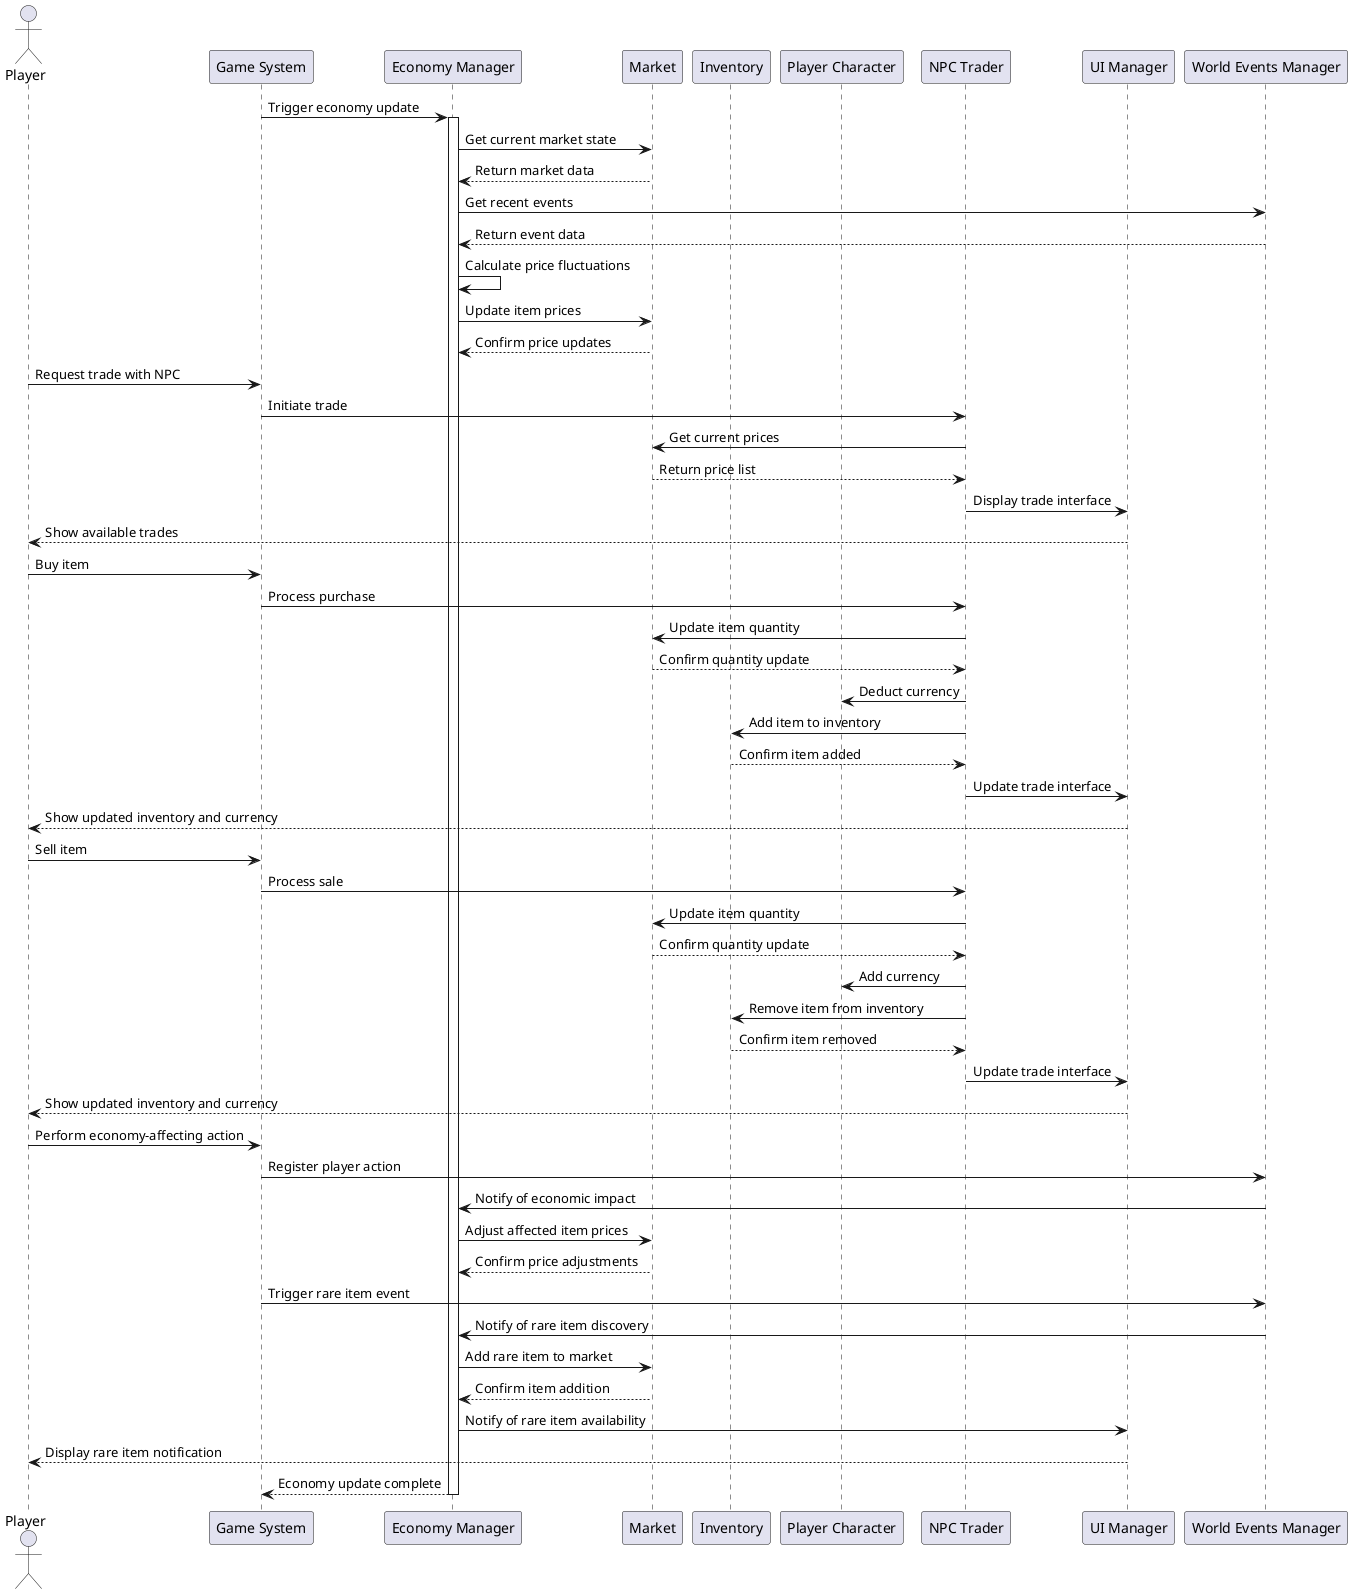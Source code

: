 @startuml
actor Player
participant "Game System" as Game
participant "Economy Manager" as EconMgr
participant "Market" as Market
participant "Inventory" as Inv
participant "Player Character" as PlayerChar
participant "NPC Trader" as NPCTrader
participant "UI Manager" as UIMgr
participant "World Events Manager" as WorldEvents

' Regular economy update
Game -> EconMgr: Trigger economy update
activate EconMgr
EconMgr -> Market: Get current market state
Market --> EconMgr: Return market data
EconMgr -> WorldEvents: Get recent events
WorldEvents --> EconMgr: Return event data
EconMgr -> EconMgr: Calculate price fluctuations
EconMgr -> Market: Update item prices
Market --> EconMgr: Confirm price updates

' Player trading
Player -> Game: Request trade with NPC
Game -> NPCTrader: Initiate trade
NPCTrader -> Market: Get current prices
Market --> NPCTrader: Return price list
NPCTrader -> UIMgr: Display trade interface
UIMgr --> Player: Show available trades

' Buying item
Player -> Game: Buy item
Game -> NPCTrader: Process purchase
NPCTrader -> Market: Update item quantity
Market --> NPCTrader: Confirm quantity update
NPCTrader -> PlayerChar: Deduct currency
NPCTrader -> Inv: Add item to inventory
Inv --> NPCTrader: Confirm item added
NPCTrader -> UIMgr: Update trade interface
UIMgr --> Player: Show updated inventory and currency

' Selling item
Player -> Game: Sell item
Game -> NPCTrader: Process sale
NPCTrader -> Market: Update item quantity
Market --> NPCTrader: Confirm quantity update
NPCTrader -> PlayerChar: Add currency
NPCTrader -> Inv: Remove item from inventory
Inv --> NPCTrader: Confirm item removed
NPCTrader -> UIMgr: Update trade interface
UIMgr --> Player: Show updated inventory and currency

' Player affecting economy
Player -> Game: Perform economy-affecting action
Game -> WorldEvents: Register player action
WorldEvents -> EconMgr: Notify of economic impact
EconMgr -> Market: Adjust affected item prices
Market --> EconMgr: Confirm price adjustments

' Rare item discovery
Game -> WorldEvents: Trigger rare item event
WorldEvents -> EconMgr: Notify of rare item discovery
EconMgr -> Market: Add rare item to market
Market --> EconMgr: Confirm item addition
EconMgr -> UIMgr: Notify of rare item availability
UIMgr --> Player: Display rare item notification

EconMgr --> Game: Economy update complete
deactivate EconMgr

@enduml
